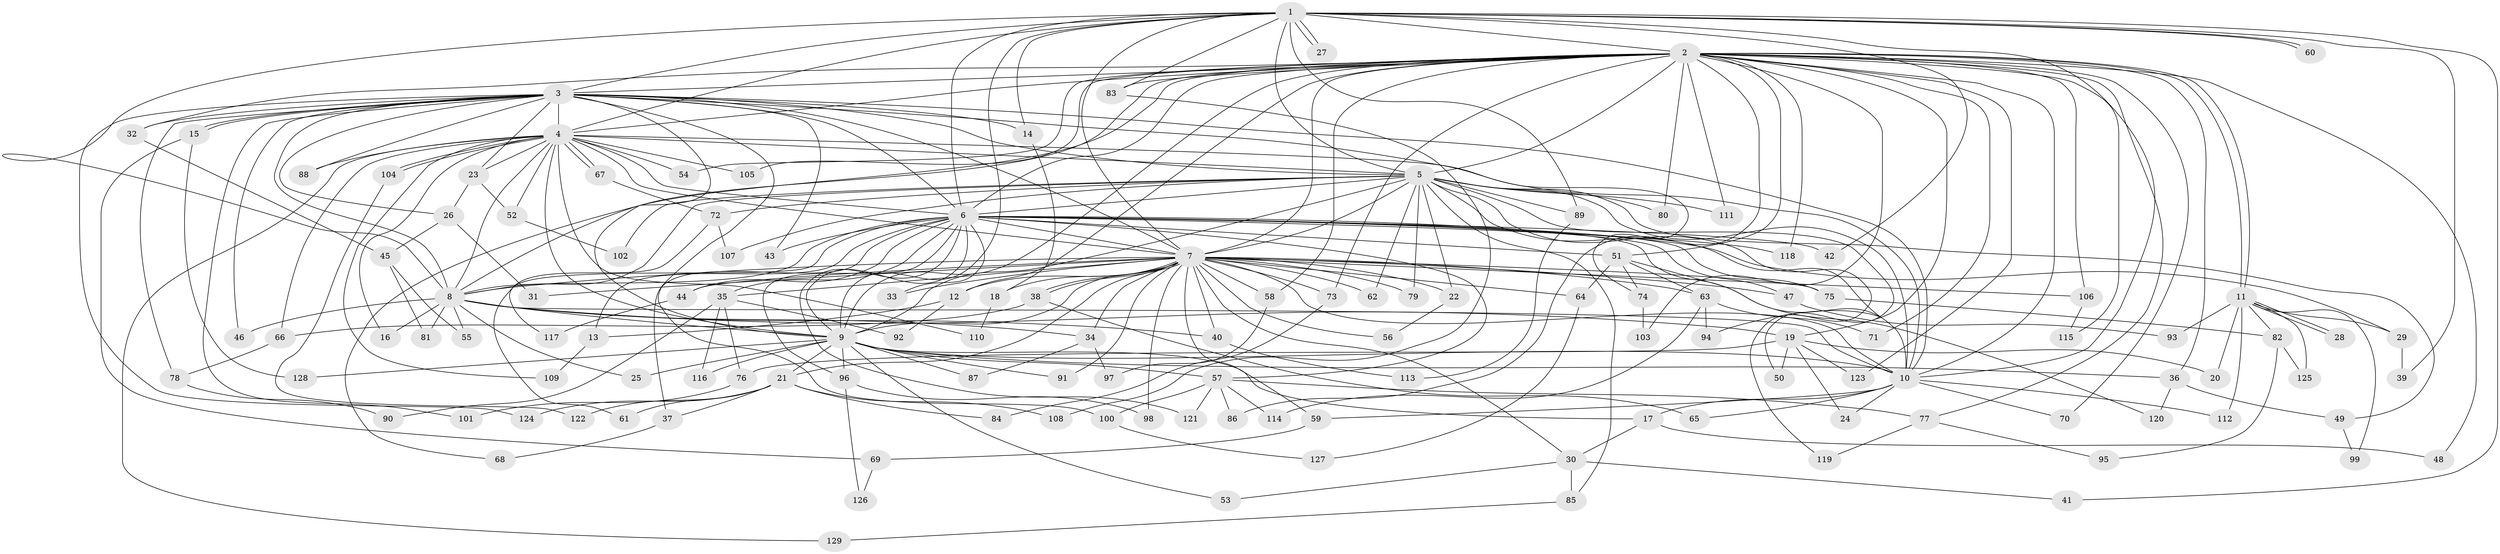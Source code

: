 // coarse degree distribution, {19: 0.025974025974025976, 30: 0.012987012987012988, 21: 0.03896103896103896, 34: 0.012987012987012988, 14: 0.012987012987012988, 17: 0.012987012987012988, 15: 0.012987012987012988, 10: 0.012987012987012988, 4: 0.11688311688311688, 3: 0.16883116883116883, 2: 0.4805194805194805, 7: 0.025974025974025976, 5: 0.025974025974025976, 6: 0.012987012987012988, 8: 0.025974025974025976}
// Generated by graph-tools (version 1.1) at 2025/17/03/04/25 18:17:34]
// undirected, 129 vertices, 283 edges
graph export_dot {
graph [start="1"]
  node [color=gray90,style=filled];
  1;
  2;
  3;
  4;
  5;
  6;
  7;
  8;
  9;
  10;
  11;
  12;
  13;
  14;
  15;
  16;
  17;
  18;
  19;
  20;
  21;
  22;
  23;
  24;
  25;
  26;
  27;
  28;
  29;
  30;
  31;
  32;
  33;
  34;
  35;
  36;
  37;
  38;
  39;
  40;
  41;
  42;
  43;
  44;
  45;
  46;
  47;
  48;
  49;
  50;
  51;
  52;
  53;
  54;
  55;
  56;
  57;
  58;
  59;
  60;
  61;
  62;
  63;
  64;
  65;
  66;
  67;
  68;
  69;
  70;
  71;
  72;
  73;
  74;
  75;
  76;
  77;
  78;
  79;
  80;
  81;
  82;
  83;
  84;
  85;
  86;
  87;
  88;
  89;
  90;
  91;
  92;
  93;
  94;
  95;
  96;
  97;
  98;
  99;
  100;
  101;
  102;
  103;
  104;
  105;
  106;
  107;
  108;
  109;
  110;
  111;
  112;
  113;
  114;
  115;
  116;
  117;
  118;
  119;
  120;
  121;
  122;
  123;
  124;
  125;
  126;
  127;
  128;
  129;
  1 -- 2;
  1 -- 3;
  1 -- 4;
  1 -- 5;
  1 -- 6;
  1 -- 7;
  1 -- 8;
  1 -- 9;
  1 -- 10;
  1 -- 14;
  1 -- 27;
  1 -- 27;
  1 -- 39;
  1 -- 41;
  1 -- 42;
  1 -- 60;
  1 -- 60;
  1 -- 83;
  1 -- 89;
  2 -- 3;
  2 -- 4;
  2 -- 5;
  2 -- 6;
  2 -- 7;
  2 -- 8;
  2 -- 9;
  2 -- 10;
  2 -- 11;
  2 -- 11;
  2 -- 12;
  2 -- 19;
  2 -- 32;
  2 -- 36;
  2 -- 48;
  2 -- 51;
  2 -- 54;
  2 -- 58;
  2 -- 68;
  2 -- 70;
  2 -- 71;
  2 -- 73;
  2 -- 77;
  2 -- 80;
  2 -- 83;
  2 -- 86;
  2 -- 103;
  2 -- 105;
  2 -- 106;
  2 -- 111;
  2 -- 115;
  2 -- 118;
  2 -- 123;
  3 -- 4;
  3 -- 5;
  3 -- 6;
  3 -- 7;
  3 -- 8;
  3 -- 9;
  3 -- 10;
  3 -- 14;
  3 -- 15;
  3 -- 15;
  3 -- 23;
  3 -- 26;
  3 -- 32;
  3 -- 43;
  3 -- 46;
  3 -- 74;
  3 -- 78;
  3 -- 88;
  3 -- 100;
  3 -- 101;
  3 -- 124;
  4 -- 5;
  4 -- 6;
  4 -- 7;
  4 -- 8;
  4 -- 9;
  4 -- 10;
  4 -- 16;
  4 -- 23;
  4 -- 52;
  4 -- 54;
  4 -- 66;
  4 -- 67;
  4 -- 67;
  4 -- 88;
  4 -- 104;
  4 -- 104;
  4 -- 105;
  4 -- 109;
  4 -- 110;
  4 -- 129;
  5 -- 6;
  5 -- 7;
  5 -- 8;
  5 -- 9;
  5 -- 10;
  5 -- 22;
  5 -- 49;
  5 -- 50;
  5 -- 62;
  5 -- 72;
  5 -- 79;
  5 -- 80;
  5 -- 85;
  5 -- 89;
  5 -- 94;
  5 -- 102;
  5 -- 107;
  5 -- 111;
  5 -- 119;
  6 -- 7;
  6 -- 8;
  6 -- 9;
  6 -- 10;
  6 -- 13;
  6 -- 29;
  6 -- 33;
  6 -- 35;
  6 -- 37;
  6 -- 42;
  6 -- 43;
  6 -- 44;
  6 -- 47;
  6 -- 51;
  6 -- 57;
  6 -- 61;
  6 -- 75;
  6 -- 96;
  6 -- 118;
  6 -- 121;
  7 -- 8;
  7 -- 9;
  7 -- 10;
  7 -- 12;
  7 -- 18;
  7 -- 21;
  7 -- 22;
  7 -- 30;
  7 -- 31;
  7 -- 33;
  7 -- 34;
  7 -- 35;
  7 -- 38;
  7 -- 38;
  7 -- 40;
  7 -- 44;
  7 -- 47;
  7 -- 56;
  7 -- 58;
  7 -- 59;
  7 -- 62;
  7 -- 63;
  7 -- 64;
  7 -- 73;
  7 -- 75;
  7 -- 79;
  7 -- 91;
  7 -- 98;
  7 -- 106;
  8 -- 9;
  8 -- 10;
  8 -- 16;
  8 -- 19;
  8 -- 25;
  8 -- 34;
  8 -- 40;
  8 -- 46;
  8 -- 55;
  8 -- 81;
  9 -- 10;
  9 -- 17;
  9 -- 21;
  9 -- 25;
  9 -- 36;
  9 -- 53;
  9 -- 57;
  9 -- 87;
  9 -- 91;
  9 -- 96;
  9 -- 116;
  9 -- 128;
  10 -- 17;
  10 -- 24;
  10 -- 59;
  10 -- 65;
  10 -- 70;
  10 -- 112;
  11 -- 20;
  11 -- 28;
  11 -- 28;
  11 -- 29;
  11 -- 82;
  11 -- 93;
  11 -- 99;
  11 -- 112;
  11 -- 125;
  12 -- 13;
  12 -- 92;
  13 -- 109;
  14 -- 18;
  15 -- 69;
  15 -- 128;
  17 -- 30;
  17 -- 48;
  18 -- 110;
  19 -- 20;
  19 -- 24;
  19 -- 50;
  19 -- 76;
  19 -- 123;
  21 -- 37;
  21 -- 61;
  21 -- 84;
  21 -- 108;
  21 -- 122;
  21 -- 124;
  22 -- 56;
  23 -- 26;
  23 -- 52;
  26 -- 31;
  26 -- 45;
  29 -- 39;
  30 -- 41;
  30 -- 53;
  30 -- 85;
  32 -- 45;
  34 -- 87;
  34 -- 97;
  35 -- 76;
  35 -- 90;
  35 -- 92;
  35 -- 116;
  36 -- 49;
  36 -- 120;
  37 -- 68;
  38 -- 65;
  38 -- 66;
  40 -- 113;
  44 -- 117;
  45 -- 55;
  45 -- 81;
  47 -- 93;
  49 -- 99;
  51 -- 63;
  51 -- 64;
  51 -- 74;
  51 -- 120;
  52 -- 102;
  57 -- 77;
  57 -- 86;
  57 -- 100;
  57 -- 114;
  57 -- 121;
  58 -- 97;
  59 -- 69;
  63 -- 71;
  63 -- 94;
  63 -- 114;
  64 -- 127;
  66 -- 78;
  67 -- 72;
  69 -- 126;
  72 -- 107;
  72 -- 117;
  73 -- 84;
  74 -- 103;
  75 -- 82;
  76 -- 101;
  77 -- 95;
  77 -- 119;
  78 -- 90;
  82 -- 95;
  82 -- 125;
  83 -- 108;
  85 -- 129;
  89 -- 113;
  96 -- 98;
  96 -- 126;
  100 -- 127;
  104 -- 122;
  106 -- 115;
}
